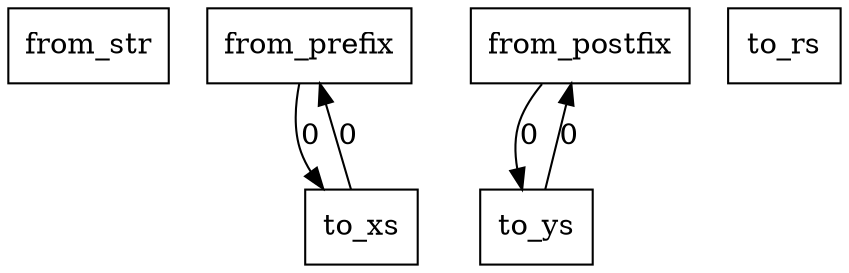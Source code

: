 digraph {
    graph [rankdir=TB
          ,bgcolor=transparent];
    node [shape=box
         ,fillcolor=white
         ,style=filled];
    0 [label=<from_str>];
    1 [label=<from_prefix>];
    2 [label=<from_postfix>];
    3 [label=<to_xs>];
    4 [label=<to_ys>];
    5 [label=<to_rs>];
    1 -> 3 [label=0];
    2 -> 4 [label=0];
    3 -> 1 [label=0];
    4 -> 2 [label=0];
}